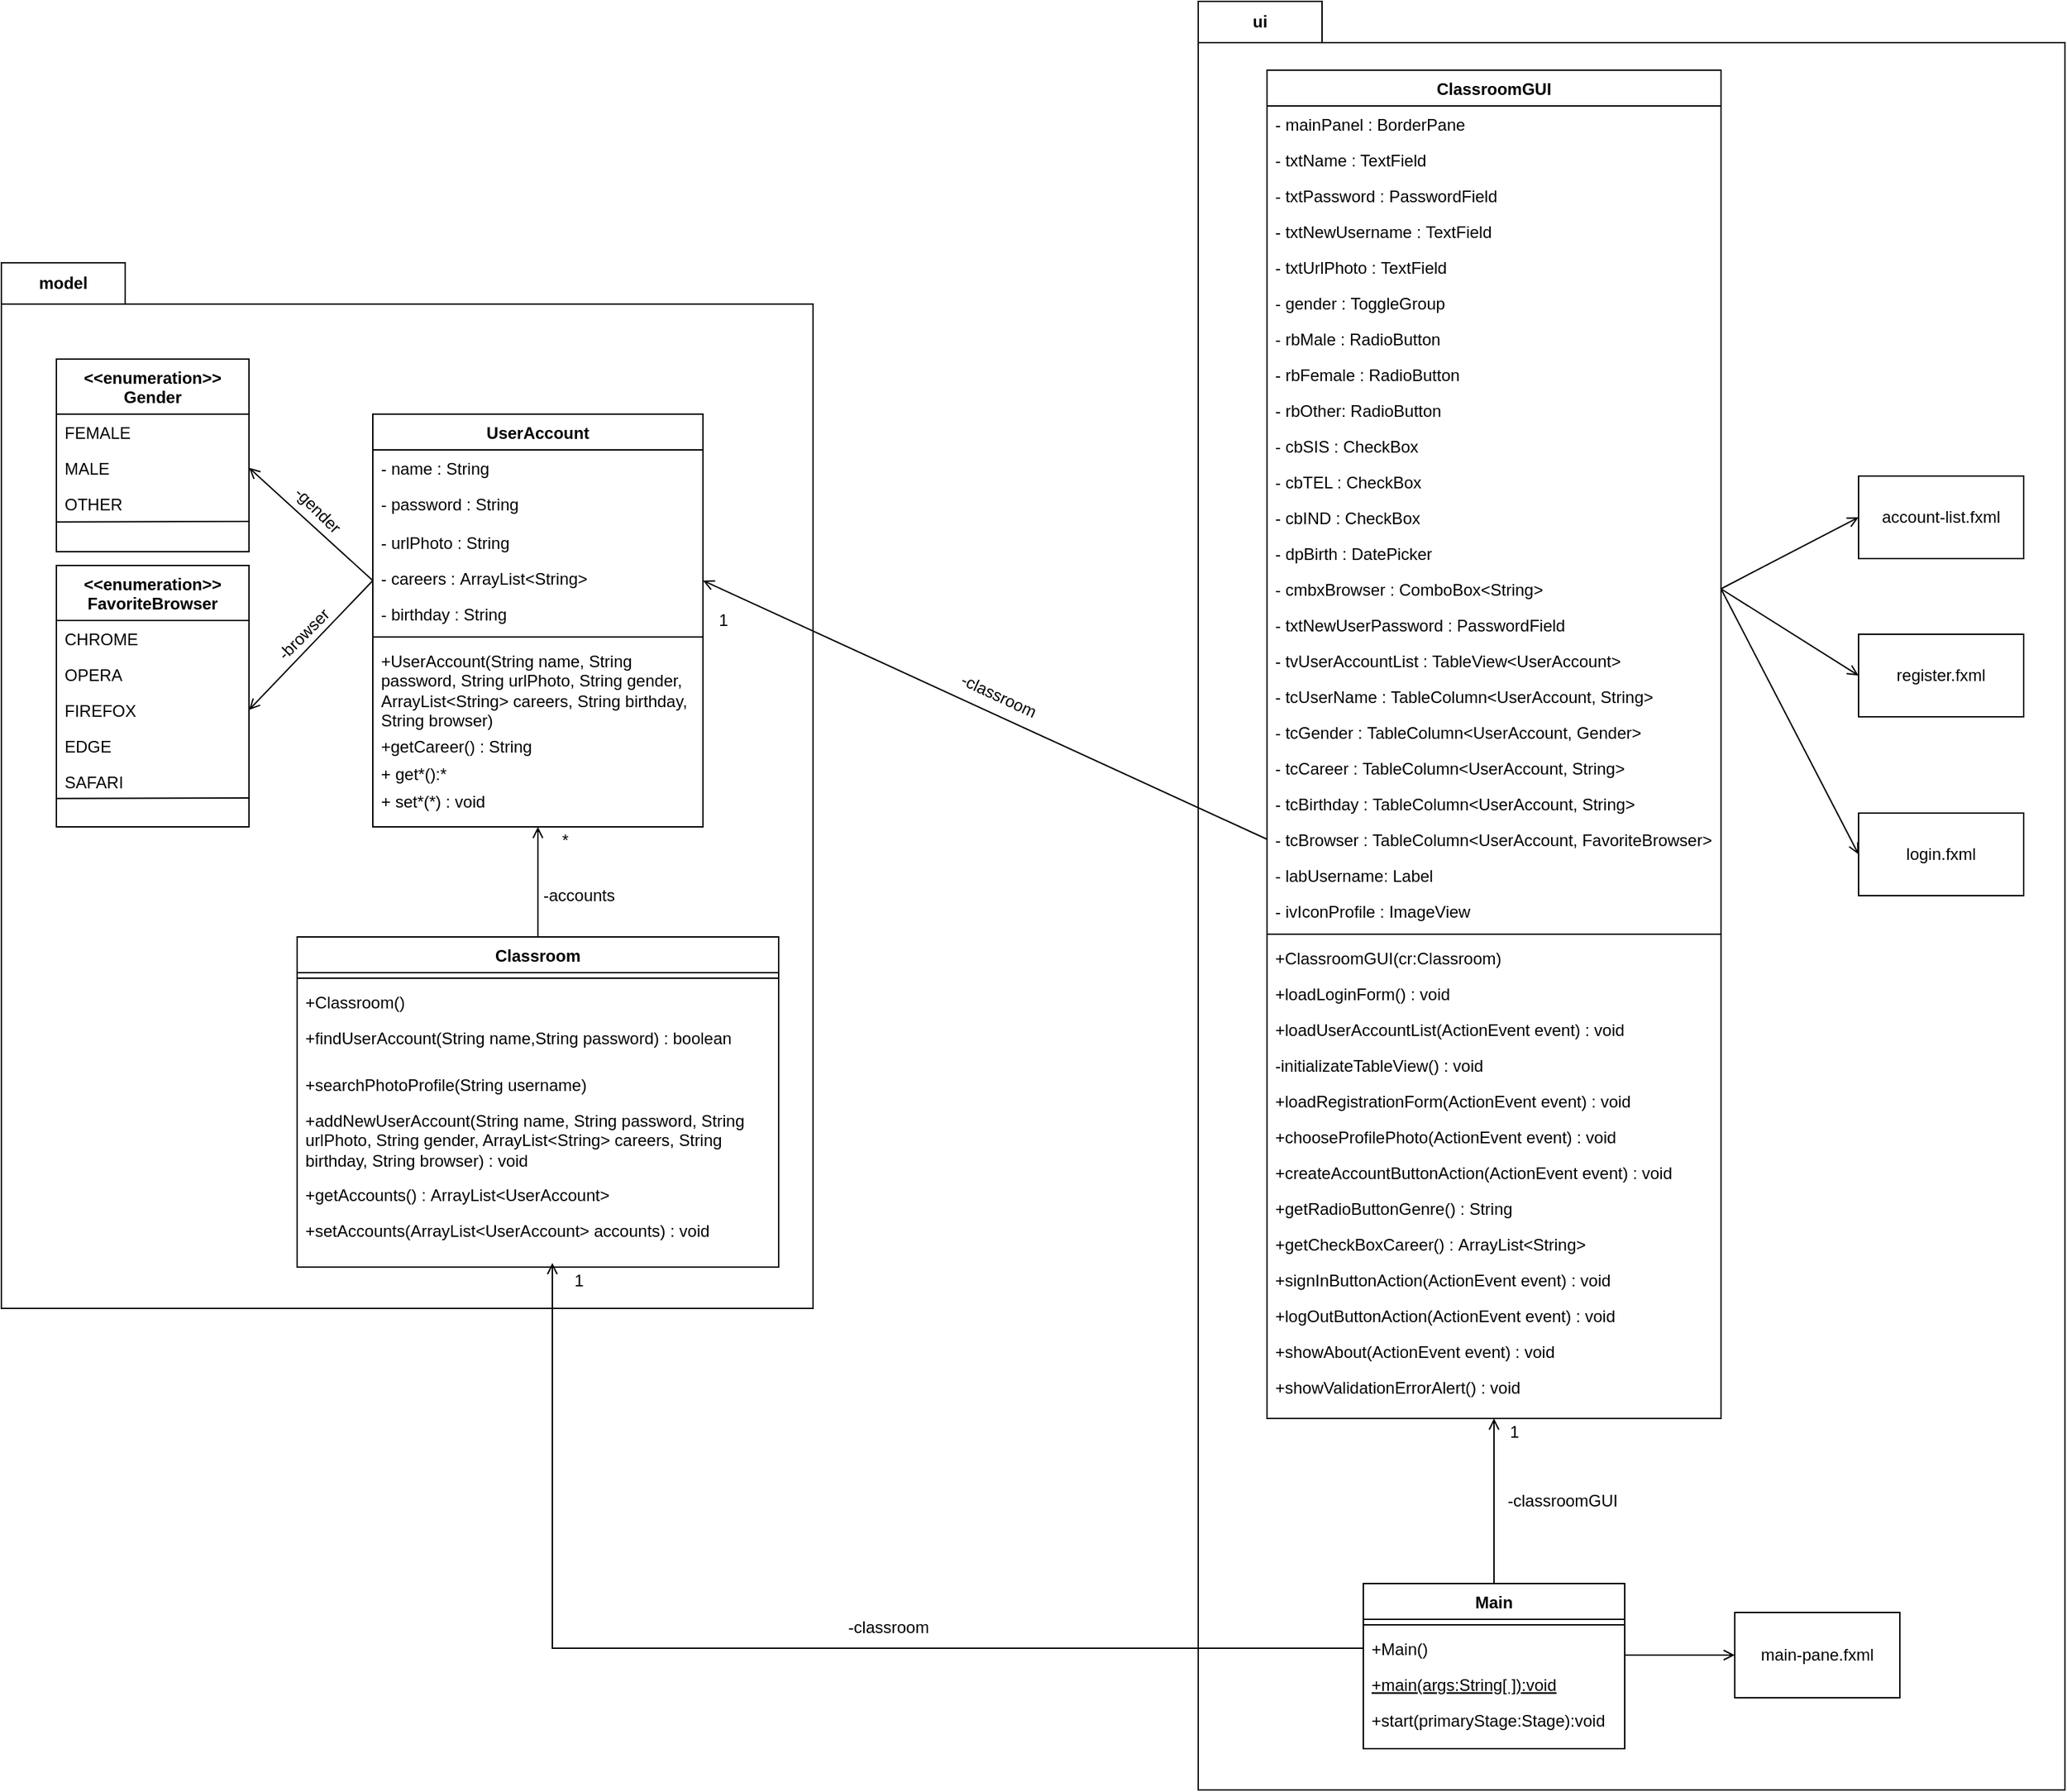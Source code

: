<mxfile version="14.3.1" type="device"><diagram id="C5RBs43oDa-KdzZeNtuy" name="Page-1"><mxGraphModel dx="868" dy="393" grid="1" gridSize="10" guides="1" tooltips="1" connect="1" arrows="1" fold="1" page="1" pageScale="1" pageWidth="2339" pageHeight="3300" math="0" shadow="0"><root><mxCell id="WIyWlLk6GJQsqaUBKTNV-0"/><mxCell id="WIyWlLk6GJQsqaUBKTNV-1" parent="WIyWlLk6GJQsqaUBKTNV-0"/><mxCell id="rz7OroJaAF-Z7tgyspPq-2" value="" style="rounded=0;whiteSpace=wrap;html=1;" parent="WIyWlLk6GJQsqaUBKTNV-1" vertex="1"><mxGeometry x="1410" y="240" width="630" height="1270" as="geometry"/></mxCell><mxCell id="rz7OroJaAF-Z7tgyspPq-0" value="" style="rounded=0;whiteSpace=wrap;html=1;" parent="WIyWlLk6GJQsqaUBKTNV-1" vertex="1"><mxGeometry x="540" y="430" width="590" height="730" as="geometry"/></mxCell><mxCell id="zkfFHV4jXpPFQw0GAbJ--0" value="UserAccount" style="swimlane;fontStyle=1;align=center;verticalAlign=top;childLayout=stackLayout;horizontal=1;startSize=26;horizontalStack=0;resizeParent=1;resizeLast=0;collapsible=1;marginBottom=0;rounded=0;shadow=0;strokeWidth=1;" parent="WIyWlLk6GJQsqaUBKTNV-1" vertex="1"><mxGeometry x="810" y="510" width="240" height="300" as="geometry"><mxRectangle x="230" y="140" width="160" height="26" as="alternateBounds"/></mxGeometry></mxCell><mxCell id="zkfFHV4jXpPFQw0GAbJ--1" value="- name : String " style="text;align=left;verticalAlign=top;spacingLeft=4;spacingRight=4;overflow=hidden;rotatable=0;points=[[0,0.5],[1,0.5]];portConstraint=eastwest;" parent="zkfFHV4jXpPFQw0GAbJ--0" vertex="1"><mxGeometry y="26" width="240" height="26" as="geometry"/></mxCell><mxCell id="zkfFHV4jXpPFQw0GAbJ--2" value="- password : String" style="text;align=left;verticalAlign=top;spacingLeft=4;spacingRight=4;overflow=hidden;rotatable=0;points=[[0,0.5],[1,0.5]];portConstraint=eastwest;rounded=0;shadow=0;html=0;" parent="zkfFHV4jXpPFQw0GAbJ--0" vertex="1"><mxGeometry y="52" width="240" height="28" as="geometry"/></mxCell><mxCell id="zkfFHV4jXpPFQw0GAbJ--3" value="- urlPhoto : String" style="text;align=left;verticalAlign=top;spacingLeft=4;spacingRight=4;overflow=hidden;rotatable=0;points=[[0,0.5],[1,0.5]];portConstraint=eastwest;rounded=0;shadow=0;html=0;" parent="zkfFHV4jXpPFQw0GAbJ--0" vertex="1"><mxGeometry y="80" width="240" height="26" as="geometry"/></mxCell><mxCell id="Ans8vmd15zgWOY2r64SH-60" value="- careers : ArrayList&lt;String&gt; " style="text;align=left;verticalAlign=top;spacingLeft=4;spacingRight=4;overflow=hidden;rotatable=0;points=[[0,0.5],[1,0.5]];portConstraint=eastwest;rounded=0;shadow=0;html=0;" parent="zkfFHV4jXpPFQw0GAbJ--0" vertex="1"><mxGeometry y="106" width="240" height="26" as="geometry"/></mxCell><mxCell id="Ans8vmd15zgWOY2r64SH-62" value="- birthday : String" style="text;align=left;verticalAlign=top;spacingLeft=4;spacingRight=4;overflow=hidden;rotatable=0;points=[[0,0.5],[1,0.5]];portConstraint=eastwest;rounded=0;shadow=0;html=0;" parent="zkfFHV4jXpPFQw0GAbJ--0" vertex="1"><mxGeometry y="132" width="240" height="26" as="geometry"/></mxCell><mxCell id="zkfFHV4jXpPFQw0GAbJ--4" value="" style="line;html=1;strokeWidth=1;align=left;verticalAlign=middle;spacingTop=-1;spacingLeft=3;spacingRight=3;rotatable=0;labelPosition=right;points=[];portConstraint=eastwest;" parent="zkfFHV4jXpPFQw0GAbJ--0" vertex="1"><mxGeometry y="158" width="240" height="8" as="geometry"/></mxCell><mxCell id="Ans8vmd15zgWOY2r64SH-64" value="+UserAccount(String name, String password, String urlPhoto, String gender, ArrayList&lt;String&gt; careers, String birthday, String browser) " style="text;align=left;verticalAlign=top;spacingLeft=4;spacingRight=4;overflow=hidden;rotatable=0;points=[[0,0.5],[1,0.5]];portConstraint=eastwest;whiteSpace=wrap;" parent="zkfFHV4jXpPFQw0GAbJ--0" vertex="1"><mxGeometry y="166" width="240" height="62" as="geometry"/></mxCell><mxCell id="zkfFHV4jXpPFQw0GAbJ--5" value="+getCareer() : String" style="text;align=left;verticalAlign=top;spacingLeft=4;spacingRight=4;overflow=hidden;rotatable=0;points=[[0,0.5],[1,0.5]];portConstraint=eastwest;whiteSpace=wrap;" parent="zkfFHV4jXpPFQw0GAbJ--0" vertex="1"><mxGeometry y="228" width="240" height="20" as="geometry"/></mxCell><mxCell id="Ans8vmd15zgWOY2r64SH-65" value="+ get*():*" style="text;align=left;verticalAlign=top;spacingLeft=4;spacingRight=4;overflow=hidden;rotatable=0;points=[[0,0.5],[1,0.5]];portConstraint=eastwest;" parent="zkfFHV4jXpPFQw0GAbJ--0" vertex="1"><mxGeometry y="248" width="240" height="20" as="geometry"/></mxCell><mxCell id="Ans8vmd15zgWOY2r64SH-66" value="+ set*(*) : void" style="text;align=left;verticalAlign=top;spacingLeft=4;spacingRight=4;overflow=hidden;rotatable=0;points=[[0,0.5],[1,0.5]];portConstraint=eastwest;" parent="zkfFHV4jXpPFQw0GAbJ--0" vertex="1"><mxGeometry y="268" width="240" height="20" as="geometry"/></mxCell><mxCell id="zkfFHV4jXpPFQw0GAbJ--6" value="Classroom" style="swimlane;fontStyle=1;align=center;verticalAlign=top;childLayout=stackLayout;horizontal=1;startSize=26;horizontalStack=0;resizeParent=1;resizeLast=0;collapsible=1;marginBottom=0;rounded=0;shadow=0;strokeWidth=1;" parent="WIyWlLk6GJQsqaUBKTNV-1" vertex="1"><mxGeometry x="755" y="890" width="350" height="240" as="geometry"><mxRectangle x="130" y="380" width="160" height="26" as="alternateBounds"/></mxGeometry></mxCell><mxCell id="zkfFHV4jXpPFQw0GAbJ--9" value="" style="line;html=1;strokeWidth=1;align=left;verticalAlign=middle;spacingTop=-1;spacingLeft=3;spacingRight=3;rotatable=0;labelPosition=right;points=[];portConstraint=eastwest;" parent="zkfFHV4jXpPFQw0GAbJ--6" vertex="1"><mxGeometry y="26" width="350" height="8" as="geometry"/></mxCell><mxCell id="zkfFHV4jXpPFQw0GAbJ--11" value="+Classroom()" style="text;align=left;verticalAlign=top;spacingLeft=4;spacingRight=4;overflow=hidden;rotatable=0;points=[[0,0.5],[1,0.5]];portConstraint=eastwest;" parent="zkfFHV4jXpPFQw0GAbJ--6" vertex="1"><mxGeometry y="34" width="350" height="26" as="geometry"/></mxCell><mxCell id="zkfFHV4jXpPFQw0GAbJ--8" value="+findUserAccount(String name,String password) : boolean" style="text;align=left;verticalAlign=top;spacingLeft=4;spacingRight=4;overflow=hidden;rotatable=0;points=[[0,0.5],[1,0.5]];portConstraint=eastwest;rounded=0;shadow=0;html=0;whiteSpace=wrap;" parent="zkfFHV4jXpPFQw0GAbJ--6" vertex="1"><mxGeometry y="60" width="350" height="34" as="geometry"/></mxCell><mxCell id="Ans8vmd15zgWOY2r64SH-71" value="+searchPhotoProfile(String username)" style="text;align=left;verticalAlign=top;spacingLeft=4;spacingRight=4;overflow=hidden;rotatable=0;points=[[0,0.5],[1,0.5]];portConstraint=eastwest;" parent="zkfFHV4jXpPFQw0GAbJ--6" vertex="1"><mxGeometry y="94" width="350" height="26" as="geometry"/></mxCell><mxCell id="Ans8vmd15zgWOY2r64SH-70" value="+addNewUserAccount(String name, String password, String urlPhoto, String gender, ArrayList&lt;String&gt; careers, String birthday, String browser) : void" style="text;align=left;verticalAlign=top;spacingLeft=4;spacingRight=4;overflow=hidden;rotatable=0;points=[[0,0.5],[1,0.5]];portConstraint=eastwest;whiteSpace=wrap;" parent="zkfFHV4jXpPFQw0GAbJ--6" vertex="1"><mxGeometry y="120" width="350" height="54" as="geometry"/></mxCell><mxCell id="Ans8vmd15zgWOY2r64SH-69" value="+getAccounts() : ArrayList&lt;UserAccount&gt;" style="text;align=left;verticalAlign=top;spacingLeft=4;spacingRight=4;overflow=hidden;rotatable=0;points=[[0,0.5],[1,0.5]];portConstraint=eastwest;" parent="zkfFHV4jXpPFQw0GAbJ--6" vertex="1"><mxGeometry y="174" width="350" height="26" as="geometry"/></mxCell><mxCell id="Ans8vmd15zgWOY2r64SH-72" value="+setAccounts(ArrayList&lt;UserAccount&gt; accounts) : void" style="text;align=left;verticalAlign=top;spacingLeft=4;spacingRight=4;overflow=hidden;rotatable=0;points=[[0,0.5],[1,0.5]];portConstraint=eastwest;whiteSpace=wrap;" parent="zkfFHV4jXpPFQw0GAbJ--6" vertex="1"><mxGeometry y="200" width="350" height="37" as="geometry"/></mxCell><mxCell id="zkfFHV4jXpPFQw0GAbJ--13" value="Main" style="swimlane;fontStyle=1;align=center;verticalAlign=top;childLayout=stackLayout;horizontal=1;startSize=26;horizontalStack=0;resizeParent=1;resizeLast=0;collapsible=1;marginBottom=0;rounded=0;shadow=0;strokeWidth=1;" parent="WIyWlLk6GJQsqaUBKTNV-1" vertex="1"><mxGeometry x="1530" y="1360" width="190" height="120" as="geometry"><mxRectangle x="340" y="380" width="170" height="26" as="alternateBounds"/></mxGeometry></mxCell><mxCell id="zkfFHV4jXpPFQw0GAbJ--15" value="" style="line;html=1;strokeWidth=1;align=left;verticalAlign=middle;spacingTop=-1;spacingLeft=3;spacingRight=3;rotatable=0;labelPosition=right;points=[];portConstraint=eastwest;" parent="zkfFHV4jXpPFQw0GAbJ--13" vertex="1"><mxGeometry y="26" width="190" height="8" as="geometry"/></mxCell><mxCell id="Ans8vmd15zgWOY2r64SH-10" value="+Main()" style="text;align=left;verticalAlign=top;spacingLeft=4;spacingRight=4;overflow=hidden;rotatable=0;points=[[0,0.5],[1,0.5]];portConstraint=eastwest;fontStyle=0" parent="zkfFHV4jXpPFQw0GAbJ--13" vertex="1"><mxGeometry y="34" width="190" height="26" as="geometry"/></mxCell><mxCell id="rz7OroJaAF-Z7tgyspPq-16" value="+main(args:String[ ]):void" style="text;align=left;verticalAlign=top;spacingLeft=4;spacingRight=4;overflow=hidden;rotatable=0;points=[[0,0.5],[1,0.5]];portConstraint=eastwest;fontStyle=4" parent="zkfFHV4jXpPFQw0GAbJ--13" vertex="1"><mxGeometry y="60" width="190" height="26" as="geometry"/></mxCell><mxCell id="Ans8vmd15zgWOY2r64SH-11" value="+start(primaryStage:Stage):void" style="text;align=left;verticalAlign=top;spacingLeft=4;spacingRight=4;overflow=hidden;rotatable=0;points=[[0,0.5],[1,0.5]];portConstraint=eastwest;fontStyle=0" parent="zkfFHV4jXpPFQw0GAbJ--13" vertex="1"><mxGeometry y="86" width="190" height="26" as="geometry"/></mxCell><mxCell id="zkfFHV4jXpPFQw0GAbJ--17" value="ClassroomGUI" style="swimlane;fontStyle=1;align=center;verticalAlign=top;childLayout=stackLayout;horizontal=1;startSize=26;horizontalStack=0;resizeParent=1;resizeLast=0;collapsible=1;marginBottom=0;rounded=0;shadow=0;strokeWidth=1;" parent="WIyWlLk6GJQsqaUBKTNV-1" vertex="1"><mxGeometry x="1460" y="260" width="330" height="980" as="geometry"><mxRectangle x="550" y="140" width="160" height="26" as="alternateBounds"/></mxGeometry></mxCell><mxCell id="zkfFHV4jXpPFQw0GAbJ--19" value="- mainPanel : BorderPane" style="text;align=left;verticalAlign=top;spacingLeft=4;spacingRight=4;overflow=hidden;rotatable=0;points=[[0,0.5],[1,0.5]];portConstraint=eastwest;rounded=0;shadow=0;html=0;" parent="zkfFHV4jXpPFQw0GAbJ--17" vertex="1"><mxGeometry y="26" width="330" height="26" as="geometry"/></mxCell><mxCell id="zkfFHV4jXpPFQw0GAbJ--20" value="- txtName : TextField" style="text;align=left;verticalAlign=top;spacingLeft=4;spacingRight=4;overflow=hidden;rotatable=0;points=[[0,0.5],[1,0.5]];portConstraint=eastwest;rounded=0;shadow=0;html=0;" parent="zkfFHV4jXpPFQw0GAbJ--17" vertex="1"><mxGeometry y="52" width="330" height="26" as="geometry"/></mxCell><mxCell id="zkfFHV4jXpPFQw0GAbJ--21" value="- txtPassword : PasswordField" style="text;align=left;verticalAlign=top;spacingLeft=4;spacingRight=4;overflow=hidden;rotatable=0;points=[[0,0.5],[1,0.5]];portConstraint=eastwest;rounded=0;shadow=0;html=0;" parent="zkfFHV4jXpPFQw0GAbJ--17" vertex="1"><mxGeometry y="78" width="330" height="26" as="geometry"/></mxCell><mxCell id="zkfFHV4jXpPFQw0GAbJ--22" value="- txtNewUsername : TextField" style="text;align=left;verticalAlign=top;spacingLeft=4;spacingRight=4;overflow=hidden;rotatable=0;points=[[0,0.5],[1,0.5]];portConstraint=eastwest;rounded=0;shadow=0;html=0;" parent="zkfFHV4jXpPFQw0GAbJ--17" vertex="1"><mxGeometry y="104" width="330" height="26" as="geometry"/></mxCell><mxCell id="Ans8vmd15zgWOY2r64SH-21" value="- txtUrlPhoto : TextField" style="text;align=left;verticalAlign=top;spacingLeft=4;spacingRight=4;overflow=hidden;rotatable=0;points=[[0,0.5],[1,0.5]];portConstraint=eastwest;rounded=0;shadow=0;html=0;" parent="zkfFHV4jXpPFQw0GAbJ--17" vertex="1"><mxGeometry y="130" width="330" height="26" as="geometry"/></mxCell><mxCell id="Ans8vmd15zgWOY2r64SH-16" value="- gender : ToggleGroup" style="text;align=left;verticalAlign=top;spacingLeft=4;spacingRight=4;overflow=hidden;rotatable=0;points=[[0,0.5],[1,0.5]];portConstraint=eastwest;rounded=0;shadow=0;html=0;" parent="zkfFHV4jXpPFQw0GAbJ--17" vertex="1"><mxGeometry y="156" width="330" height="26" as="geometry"/></mxCell><mxCell id="Ans8vmd15zgWOY2r64SH-20" value="- rbMale : RadioButton" style="text;align=left;verticalAlign=top;spacingLeft=4;spacingRight=4;overflow=hidden;rotatable=0;points=[[0,0.5],[1,0.5]];portConstraint=eastwest;rounded=0;shadow=0;html=0;" parent="zkfFHV4jXpPFQw0GAbJ--17" vertex="1"><mxGeometry y="182" width="330" height="26" as="geometry"/></mxCell><mxCell id="Ans8vmd15zgWOY2r64SH-18" value="- rbFemale : RadioButton" style="text;align=left;verticalAlign=top;spacingLeft=4;spacingRight=4;overflow=hidden;rotatable=0;points=[[0,0.5],[1,0.5]];portConstraint=eastwest;rounded=0;shadow=0;html=0;" parent="zkfFHV4jXpPFQw0GAbJ--17" vertex="1"><mxGeometry y="208" width="330" height="26" as="geometry"/></mxCell><mxCell id="Ans8vmd15zgWOY2r64SH-17" value="- rbOther: RadioButton" style="text;align=left;verticalAlign=top;spacingLeft=4;spacingRight=4;overflow=hidden;rotatable=0;points=[[0,0.5],[1,0.5]];portConstraint=eastwest;rounded=0;shadow=0;html=0;" parent="zkfFHV4jXpPFQw0GAbJ--17" vertex="1"><mxGeometry y="234" width="330" height="26" as="geometry"/></mxCell><mxCell id="Ans8vmd15zgWOY2r64SH-22" value="- cbSIS : CheckBox" style="text;align=left;verticalAlign=top;spacingLeft=4;spacingRight=4;overflow=hidden;rotatable=0;points=[[0,0.5],[1,0.5]];portConstraint=eastwest;" parent="zkfFHV4jXpPFQw0GAbJ--17" vertex="1"><mxGeometry y="260" width="330" height="26" as="geometry"/></mxCell><mxCell id="Ans8vmd15zgWOY2r64SH-23" value="- cbTEL : CheckBox" style="text;align=left;verticalAlign=top;spacingLeft=4;spacingRight=4;overflow=hidden;rotatable=0;points=[[0,0.5],[1,0.5]];portConstraint=eastwest;" parent="zkfFHV4jXpPFQw0GAbJ--17" vertex="1"><mxGeometry y="286" width="330" height="26" as="geometry"/></mxCell><mxCell id="Ans8vmd15zgWOY2r64SH-26" value="- cbIND : CheckBox" style="text;align=left;verticalAlign=top;spacingLeft=4;spacingRight=4;overflow=hidden;rotatable=0;points=[[0,0.5],[1,0.5]];portConstraint=eastwest;" parent="zkfFHV4jXpPFQw0GAbJ--17" vertex="1"><mxGeometry y="312" width="330" height="26" as="geometry"/></mxCell><mxCell id="Ans8vmd15zgWOY2r64SH-27" value="- dpBirth : DatePicker" style="text;align=left;verticalAlign=top;spacingLeft=4;spacingRight=4;overflow=hidden;rotatable=0;points=[[0,0.5],[1,0.5]];portConstraint=eastwest;" parent="zkfFHV4jXpPFQw0GAbJ--17" vertex="1"><mxGeometry y="338" width="330" height="26" as="geometry"/></mxCell><mxCell id="Ans8vmd15zgWOY2r64SH-25" value="- cmbxBrowser : ComboBox&lt;String&gt;" style="text;align=left;verticalAlign=top;spacingLeft=4;spacingRight=4;overflow=hidden;rotatable=0;points=[[0,0.5],[1,0.5]];portConstraint=eastwest;" parent="zkfFHV4jXpPFQw0GAbJ--17" vertex="1"><mxGeometry y="364" width="330" height="26" as="geometry"/></mxCell><mxCell id="Ans8vmd15zgWOY2r64SH-24" value="- txtNewUserPassword : PasswordField" style="text;align=left;verticalAlign=top;spacingLeft=4;spacingRight=4;overflow=hidden;rotatable=0;points=[[0,0.5],[1,0.5]];portConstraint=eastwest;" parent="zkfFHV4jXpPFQw0GAbJ--17" vertex="1"><mxGeometry y="390" width="330" height="26" as="geometry"/></mxCell><mxCell id="Ans8vmd15zgWOY2r64SH-29" value="- tvUserAccountList : TableView&lt;UserAccount&gt;" style="text;align=left;verticalAlign=top;spacingLeft=4;spacingRight=4;overflow=hidden;rotatable=0;points=[[0,0.5],[1,0.5]];portConstraint=eastwest;" parent="zkfFHV4jXpPFQw0GAbJ--17" vertex="1"><mxGeometry y="416" width="330" height="26" as="geometry"/></mxCell><mxCell id="Ans8vmd15zgWOY2r64SH-32" value="- tcUserName : TableColumn&lt;UserAccount, String&gt;" style="text;align=left;verticalAlign=top;spacingLeft=4;spacingRight=4;overflow=hidden;rotatable=0;points=[[0,0.5],[1,0.5]];portConstraint=eastwest;" parent="zkfFHV4jXpPFQw0GAbJ--17" vertex="1"><mxGeometry y="442" width="330" height="26" as="geometry"/></mxCell><mxCell id="Ans8vmd15zgWOY2r64SH-36" value="- tcGender : TableColumn&lt;UserAccount, Gender&gt;" style="text;align=left;verticalAlign=top;spacingLeft=4;spacingRight=4;overflow=hidden;rotatable=0;points=[[0,0.5],[1,0.5]];portConstraint=eastwest;" parent="zkfFHV4jXpPFQw0GAbJ--17" vertex="1"><mxGeometry y="468" width="330" height="26" as="geometry"/></mxCell><mxCell id="Ans8vmd15zgWOY2r64SH-35" value="- tcCareer : TableColumn&lt;UserAccount, String&gt; " style="text;align=left;verticalAlign=top;spacingLeft=4;spacingRight=4;overflow=hidden;rotatable=0;points=[[0,0.5],[1,0.5]];portConstraint=eastwest;" parent="zkfFHV4jXpPFQw0GAbJ--17" vertex="1"><mxGeometry y="494" width="330" height="26" as="geometry"/></mxCell><mxCell id="Ans8vmd15zgWOY2r64SH-34" value="- tcBirthday : TableColumn&lt;UserAccount, String&gt;" style="text;align=left;verticalAlign=top;spacingLeft=4;spacingRight=4;overflow=hidden;rotatable=0;points=[[0,0.5],[1,0.5]];portConstraint=eastwest;" parent="zkfFHV4jXpPFQw0GAbJ--17" vertex="1"><mxGeometry y="520" width="330" height="26" as="geometry"/></mxCell><mxCell id="Ans8vmd15zgWOY2r64SH-31" value="- tcBrowser : TableColumn&lt;UserAccount, FavoriteBrowser&gt;" style="text;align=left;verticalAlign=top;spacingLeft=4;spacingRight=4;overflow=hidden;rotatable=0;points=[[0,0.5],[1,0.5]];portConstraint=eastwest;" parent="zkfFHV4jXpPFQw0GAbJ--17" vertex="1"><mxGeometry y="546" width="330" height="26" as="geometry"/></mxCell><mxCell id="Ans8vmd15zgWOY2r64SH-33" value="- labUsername: Label" style="text;align=left;verticalAlign=top;spacingLeft=4;spacingRight=4;overflow=hidden;rotatable=0;points=[[0,0.5],[1,0.5]];portConstraint=eastwest;" parent="zkfFHV4jXpPFQw0GAbJ--17" vertex="1"><mxGeometry y="572" width="330" height="26" as="geometry"/></mxCell><mxCell id="Ans8vmd15zgWOY2r64SH-30" value="- ivIconProfile : ImageView" style="text;align=left;verticalAlign=top;spacingLeft=4;spacingRight=4;overflow=hidden;rotatable=0;points=[[0,0.5],[1,0.5]];portConstraint=eastwest;" parent="zkfFHV4jXpPFQw0GAbJ--17" vertex="1"><mxGeometry y="598" width="330" height="26" as="geometry"/></mxCell><mxCell id="zkfFHV4jXpPFQw0GAbJ--23" value="" style="line;html=1;strokeWidth=1;align=left;verticalAlign=middle;spacingTop=-1;spacingLeft=3;spacingRight=3;rotatable=0;labelPosition=right;points=[];portConstraint=eastwest;" parent="zkfFHV4jXpPFQw0GAbJ--17" vertex="1"><mxGeometry y="624" width="330" height="8" as="geometry"/></mxCell><mxCell id="zkfFHV4jXpPFQw0GAbJ--24" value="+ClassroomGUI(cr:Classroom)" style="text;align=left;verticalAlign=top;spacingLeft=4;spacingRight=4;overflow=hidden;rotatable=0;points=[[0,0.5],[1,0.5]];portConstraint=eastwest;" parent="zkfFHV4jXpPFQw0GAbJ--17" vertex="1"><mxGeometry y="632" width="330" height="26" as="geometry"/></mxCell><mxCell id="zkfFHV4jXpPFQw0GAbJ--25" value="+loadLoginForm() : void" style="text;align=left;verticalAlign=top;spacingLeft=4;spacingRight=4;overflow=hidden;rotatable=0;points=[[0,0.5],[1,0.5]];portConstraint=eastwest;" parent="zkfFHV4jXpPFQw0GAbJ--17" vertex="1"><mxGeometry y="658" width="330" height="26" as="geometry"/></mxCell><mxCell id="Ans8vmd15zgWOY2r64SH-38" value="+loadUserAccountList(ActionEvent event) : void" style="text;align=left;verticalAlign=top;spacingLeft=4;spacingRight=4;overflow=hidden;rotatable=0;points=[[0,0.5],[1,0.5]];portConstraint=eastwest;" parent="zkfFHV4jXpPFQw0GAbJ--17" vertex="1"><mxGeometry y="684" width="330" height="26" as="geometry"/></mxCell><mxCell id="Ans8vmd15zgWOY2r64SH-42" value="-initializateTableView() : void" style="text;align=left;verticalAlign=top;spacingLeft=4;spacingRight=4;overflow=hidden;rotatable=0;points=[[0,0.5],[1,0.5]];portConstraint=eastwest;" parent="zkfFHV4jXpPFQw0GAbJ--17" vertex="1"><mxGeometry y="710" width="330" height="26" as="geometry"/></mxCell><mxCell id="Ans8vmd15zgWOY2r64SH-45" value="+loadRegistrationForm(ActionEvent event) : void " style="text;align=left;verticalAlign=top;spacingLeft=4;spacingRight=4;overflow=hidden;rotatable=0;points=[[0,0.5],[1,0.5]];portConstraint=eastwest;" parent="zkfFHV4jXpPFQw0GAbJ--17" vertex="1"><mxGeometry y="736" width="330" height="26" as="geometry"/></mxCell><mxCell id="Ans8vmd15zgWOY2r64SH-47" value="+chooseProfilePhoto(ActionEvent event) : void" style="text;align=left;verticalAlign=top;spacingLeft=4;spacingRight=4;overflow=hidden;rotatable=0;points=[[0,0.5],[1,0.5]];portConstraint=eastwest;" parent="zkfFHV4jXpPFQw0GAbJ--17" vertex="1"><mxGeometry y="762" width="330" height="26" as="geometry"/></mxCell><mxCell id="Ans8vmd15zgWOY2r64SH-46" value="+createAccountButtonAction(ActionEvent event) : void" style="text;align=left;verticalAlign=top;spacingLeft=4;spacingRight=4;overflow=hidden;rotatable=0;points=[[0,0.5],[1,0.5]];portConstraint=eastwest;" parent="zkfFHV4jXpPFQw0GAbJ--17" vertex="1"><mxGeometry y="788" width="330" height="26" as="geometry"/></mxCell><mxCell id="Ans8vmd15zgWOY2r64SH-43" value="+getRadioButtonGenre() : String" style="text;align=left;verticalAlign=top;spacingLeft=4;spacingRight=4;overflow=hidden;rotatable=0;points=[[0,0.5],[1,0.5]];portConstraint=eastwest;" parent="zkfFHV4jXpPFQw0GAbJ--17" vertex="1"><mxGeometry y="814" width="330" height="26" as="geometry"/></mxCell><mxCell id="Ans8vmd15zgWOY2r64SH-49" value="+getCheckBoxCareer() : ArrayList&lt;String&gt; " style="text;align=left;verticalAlign=top;spacingLeft=4;spacingRight=4;overflow=hidden;rotatable=0;points=[[0,0.5],[1,0.5]];portConstraint=eastwest;" parent="zkfFHV4jXpPFQw0GAbJ--17" vertex="1"><mxGeometry y="840" width="330" height="26" as="geometry"/></mxCell><mxCell id="Ans8vmd15zgWOY2r64SH-50" value="+signInButtonAction(ActionEvent event) : void" style="text;align=left;verticalAlign=top;spacingLeft=4;spacingRight=4;overflow=hidden;rotatable=0;points=[[0,0.5],[1,0.5]];portConstraint=eastwest;" parent="zkfFHV4jXpPFQw0GAbJ--17" vertex="1"><mxGeometry y="866" width="330" height="26" as="geometry"/></mxCell><mxCell id="Ans8vmd15zgWOY2r64SH-51" value="+logOutButtonAction(ActionEvent event) : void" style="text;align=left;verticalAlign=top;spacingLeft=4;spacingRight=4;overflow=hidden;rotatable=0;points=[[0,0.5],[1,0.5]];portConstraint=eastwest;" parent="zkfFHV4jXpPFQw0GAbJ--17" vertex="1"><mxGeometry y="892" width="330" height="26" as="geometry"/></mxCell><mxCell id="Ans8vmd15zgWOY2r64SH-54" value="+showAbout(ActionEvent event) : void" style="text;align=left;verticalAlign=top;spacingLeft=4;spacingRight=4;overflow=hidden;rotatable=0;points=[[0,0.5],[1,0.5]];portConstraint=eastwest;" parent="zkfFHV4jXpPFQw0GAbJ--17" vertex="1"><mxGeometry y="918" width="330" height="26" as="geometry"/></mxCell><mxCell id="Ans8vmd15zgWOY2r64SH-53" value="+showValidationErrorAlert() : void" style="text;align=left;verticalAlign=top;spacingLeft=4;spacingRight=4;overflow=hidden;rotatable=0;points=[[0,0.5],[1,0.5]];portConstraint=eastwest;" parent="zkfFHV4jXpPFQw0GAbJ--17" vertex="1"><mxGeometry y="944" width="330" height="26" as="geometry"/></mxCell><mxCell id="rz7OroJaAF-Z7tgyspPq-1" value="" style="rounded=0;whiteSpace=wrap;html=1;" parent="WIyWlLk6GJQsqaUBKTNV-1" vertex="1"><mxGeometry x="540" y="400" width="90" height="30" as="geometry"/></mxCell><mxCell id="rz7OroJaAF-Z7tgyspPq-3" value="" style="rounded=0;whiteSpace=wrap;html=1;" parent="WIyWlLk6GJQsqaUBKTNV-1" vertex="1"><mxGeometry x="1410" y="210" width="90" height="30" as="geometry"/></mxCell><mxCell id="rz7OroJaAF-Z7tgyspPq-4" value="" style="endArrow=open;html=1;endFill=0;entryX=0;entryY=0;entryDx=0;entryDy=0;exitX=0.5;exitY=0;exitDx=0;exitDy=0;" parent="WIyWlLk6GJQsqaUBKTNV-1" source="zkfFHV4jXpPFQw0GAbJ--6" target="rz7OroJaAF-Z7tgyspPq-17" edge="1"><mxGeometry width="50" height="50" relative="1" as="geometry"><mxPoint x="930" y="860" as="sourcePoint"/><mxPoint x="939" y="810" as="targetPoint"/></mxGeometry></mxCell><mxCell id="rz7OroJaAF-Z7tgyspPq-5" value="-accounts" style="text;html=1;strokeColor=none;fillColor=none;align=center;verticalAlign=middle;whiteSpace=wrap;rounded=0;" parent="WIyWlLk6GJQsqaUBKTNV-1" vertex="1"><mxGeometry x="930" y="850" width="60" height="20" as="geometry"/></mxCell><mxCell id="rz7OroJaAF-Z7tgyspPq-6" value="" style="rounded=0;whiteSpace=wrap;html=1;" parent="WIyWlLk6GJQsqaUBKTNV-1" vertex="1"><mxGeometry x="1890" y="555" width="120" height="60" as="geometry"/></mxCell><mxCell id="rz7OroJaAF-Z7tgyspPq-7" value="" style="rounded=0;whiteSpace=wrap;html=1;" parent="WIyWlLk6GJQsqaUBKTNV-1" vertex="1"><mxGeometry x="1890" y="670" width="120" height="60" as="geometry"/></mxCell><mxCell id="rz7OroJaAF-Z7tgyspPq-8" value="" style="rounded=0;whiteSpace=wrap;html=1;" parent="WIyWlLk6GJQsqaUBKTNV-1" vertex="1"><mxGeometry x="1890" y="800" width="120" height="60" as="geometry"/></mxCell><mxCell id="rz7OroJaAF-Z7tgyspPq-9" value="" style="rounded=0;whiteSpace=wrap;html=1;" parent="WIyWlLk6GJQsqaUBKTNV-1" vertex="1"><mxGeometry x="1800" y="1381" width="120" height="62" as="geometry"/></mxCell><mxCell id="rz7OroJaAF-Z7tgyspPq-10" value="account-list.fxml" style="text;html=1;strokeColor=none;fillColor=none;align=center;verticalAlign=middle;whiteSpace=wrap;rounded=0;" parent="WIyWlLk6GJQsqaUBKTNV-1" vertex="1"><mxGeometry x="1885" y="575" width="130" height="20" as="geometry"/></mxCell><mxCell id="rz7OroJaAF-Z7tgyspPq-11" value="register.fxml" style="text;html=1;strokeColor=none;fillColor=none;align=center;verticalAlign=middle;whiteSpace=wrap;rounded=0;" parent="WIyWlLk6GJQsqaUBKTNV-1" vertex="1"><mxGeometry x="1920" y="690" width="60" height="20" as="geometry"/></mxCell><mxCell id="rz7OroJaAF-Z7tgyspPq-12" value="login.fxml" style="text;html=1;strokeColor=none;fillColor=none;align=center;verticalAlign=middle;whiteSpace=wrap;rounded=0;" parent="WIyWlLk6GJQsqaUBKTNV-1" vertex="1"><mxGeometry x="1930" y="820" width="40" height="20" as="geometry"/></mxCell><mxCell id="rz7OroJaAF-Z7tgyspPq-13" value="main-pane.fxml" style="text;html=1;strokeColor=none;fillColor=none;align=center;verticalAlign=middle;whiteSpace=wrap;rounded=0;" parent="WIyWlLk6GJQsqaUBKTNV-1" vertex="1"><mxGeometry x="1810" y="1402" width="100" height="20" as="geometry"/></mxCell><mxCell id="rz7OroJaAF-Z7tgyspPq-14" value="&lt;b&gt;model&lt;/b&gt;" style="text;html=1;strokeColor=none;fillColor=none;align=center;verticalAlign=middle;whiteSpace=wrap;rounded=0;" parent="WIyWlLk6GJQsqaUBKTNV-1" vertex="1"><mxGeometry x="565" y="405" width="40" height="20" as="geometry"/></mxCell><mxCell id="rz7OroJaAF-Z7tgyspPq-15" value="&lt;b&gt;ui&lt;/b&gt;" style="text;html=1;strokeColor=none;fillColor=none;align=center;verticalAlign=middle;whiteSpace=wrap;rounded=0;" parent="WIyWlLk6GJQsqaUBKTNV-1" vertex="1"><mxGeometry x="1435" y="215" width="40" height="20" as="geometry"/></mxCell><mxCell id="rz7OroJaAF-Z7tgyspPq-17" value="*" style="text;html=1;strokeColor=none;fillColor=none;align=center;verticalAlign=middle;whiteSpace=wrap;rounded=0;" parent="WIyWlLk6GJQsqaUBKTNV-1" vertex="1"><mxGeometry x="930" y="810" width="40" height="20" as="geometry"/></mxCell><mxCell id="Ans8vmd15zgWOY2r64SH-15" value="" style="endArrow=open;html=1;entryX=0;entryY=0.5;entryDx=0;entryDy=0;endFill=0;" parent="WIyWlLk6GJQsqaUBKTNV-1" target="rz7OroJaAF-Z7tgyspPq-9" edge="1"><mxGeometry width="50" height="50" relative="1" as="geometry"><mxPoint x="1720" y="1412" as="sourcePoint"/><mxPoint x="1695" y="520" as="targetPoint"/></mxGeometry></mxCell><mxCell id="Ans8vmd15zgWOY2r64SH-57" value="" style="endArrow=open;html=1;endFill=0;exitX=1;exitY=0.5;exitDx=0;exitDy=0;" parent="WIyWlLk6GJQsqaUBKTNV-1" edge="1" source="Ans8vmd15zgWOY2r64SH-25"><mxGeometry width="50" height="50" relative="1" as="geometry"><mxPoint x="1790" y="665" as="sourcePoint"/><mxPoint x="1890" y="585" as="targetPoint"/></mxGeometry></mxCell><mxCell id="Ans8vmd15zgWOY2r64SH-58" value="" style="endArrow=open;html=1;exitX=1;exitY=0.5;exitDx=0;exitDy=0;entryX=0;entryY=0.5;entryDx=0;entryDy=0;endFill=0;" parent="WIyWlLk6GJQsqaUBKTNV-1" source="Ans8vmd15zgWOY2r64SH-25" target="rz7OroJaAF-Z7tgyspPq-7" edge="1"><mxGeometry width="50" height="50" relative="1" as="geometry"><mxPoint x="1810" y="720" as="sourcePoint"/><mxPoint x="1860" y="670" as="targetPoint"/></mxGeometry></mxCell><mxCell id="Ans8vmd15zgWOY2r64SH-59" value="" style="endArrow=open;html=1;exitX=1;exitY=0.5;exitDx=0;exitDy=0;entryX=0;entryY=0.5;entryDx=0;entryDy=0;endFill=0;" parent="WIyWlLk6GJQsqaUBKTNV-1" source="Ans8vmd15zgWOY2r64SH-25" target="rz7OroJaAF-Z7tgyspPq-8" edge="1"><mxGeometry width="50" height="50" relative="1" as="geometry"><mxPoint x="1790" y="770" as="sourcePoint"/><mxPoint x="1840" y="720" as="targetPoint"/></mxGeometry></mxCell><mxCell id="Ans8vmd15zgWOY2r64SH-73" value="" style="endArrow=open;html=1;entryX=1;entryY=0.5;entryDx=0;entryDy=0;exitX=0;exitY=0.5;exitDx=0;exitDy=0;endFill=0;" parent="WIyWlLk6GJQsqaUBKTNV-1" source="Ans8vmd15zgWOY2r64SH-31" edge="1"><mxGeometry width="50" height="50" relative="1" as="geometry"><mxPoint x="1320" y="770" as="sourcePoint"/><mxPoint x="1050" y="631" as="targetPoint"/></mxGeometry></mxCell><mxCell id="Ans8vmd15zgWOY2r64SH-74" style="edgeStyle=orthogonalEdgeStyle;rounded=0;orthogonalLoop=1;jettySize=auto;html=1;exitX=0;exitY=0.5;exitDx=0;exitDy=0;endArrow=open;endFill=0;entryX=0.53;entryY=1;entryDx=0;entryDy=0;entryPerimeter=0;" parent="WIyWlLk6GJQsqaUBKTNV-1" source="Ans8vmd15zgWOY2r64SH-10" target="Ans8vmd15zgWOY2r64SH-72" edge="1"><mxGeometry relative="1" as="geometry"/></mxCell><mxCell id="Ans8vmd15zgWOY2r64SH-75" value="1" style="text;html=1;strokeColor=none;fillColor=none;align=center;verticalAlign=middle;whiteSpace=wrap;rounded=0;" parent="WIyWlLk6GJQsqaUBKTNV-1" vertex="1"><mxGeometry x="1045" y="650" width="40" height="20" as="geometry"/></mxCell><mxCell id="Ans8vmd15zgWOY2r64SH-76" value="1" style="text;html=1;strokeColor=none;fillColor=none;align=center;verticalAlign=middle;whiteSpace=wrap;rounded=0;" parent="WIyWlLk6GJQsqaUBKTNV-1" vertex="1"><mxGeometry x="940" y="1130" width="40" height="20" as="geometry"/></mxCell><mxCell id="Ans8vmd15zgWOY2r64SH-77" value="-classroom" style="text;html=1;strokeColor=none;fillColor=none;align=center;verticalAlign=middle;whiteSpace=wrap;rounded=0;" parent="WIyWlLk6GJQsqaUBKTNV-1" vertex="1"><mxGeometry x="1150" y="1382" width="70" height="20" as="geometry"/></mxCell><mxCell id="Ans8vmd15zgWOY2r64SH-78" value="-classroom" style="text;html=1;strokeColor=none;fillColor=none;align=center;verticalAlign=middle;whiteSpace=wrap;rounded=0;rotation=25;" parent="WIyWlLk6GJQsqaUBKTNV-1" vertex="1"><mxGeometry x="1230" y="705" width="70" height="20" as="geometry"/></mxCell><mxCell id="Ans8vmd15zgWOY2r64SH-79" value="" style="endArrow=open;html=1;exitX=0.5;exitY=0;exitDx=0;exitDy=0;endFill=0;entryX=0.5;entryY=1;entryDx=0;entryDy=0;" parent="WIyWlLk6GJQsqaUBKTNV-1" source="zkfFHV4jXpPFQw0GAbJ--13" edge="1" target="zkfFHV4jXpPFQw0GAbJ--17"><mxGeometry width="50" height="50" relative="1" as="geometry"><mxPoint x="1570" y="1330" as="sourcePoint"/><mxPoint x="1625" y="1259" as="targetPoint"/></mxGeometry></mxCell><mxCell id="Ans8vmd15zgWOY2r64SH-80" value="1" style="text;html=1;strokeColor=none;fillColor=none;align=center;verticalAlign=middle;whiteSpace=wrap;rounded=0;" parent="WIyWlLk6GJQsqaUBKTNV-1" vertex="1"><mxGeometry x="1620" y="1240" width="40" height="20" as="geometry"/></mxCell><mxCell id="Ans8vmd15zgWOY2r64SH-81" value="-classroomGUI" style="text;html=1;strokeColor=none;fillColor=none;align=center;verticalAlign=middle;whiteSpace=wrap;rounded=0;" parent="WIyWlLk6GJQsqaUBKTNV-1" vertex="1"><mxGeometry x="1630" y="1290" width="90" height="20" as="geometry"/></mxCell><mxCell id="sBc1l9gxut0o66HnO9sT-0" value="&lt;&lt;enumeration&gt;&gt;&#10;Gender" style="swimlane;fontStyle=1;align=center;verticalAlign=top;childLayout=stackLayout;horizontal=1;startSize=40;horizontalStack=0;resizeParent=1;resizeLast=0;collapsible=1;marginBottom=0;rounded=0;shadow=0;strokeWidth=1;" vertex="1" parent="WIyWlLk6GJQsqaUBKTNV-1"><mxGeometry x="580" y="470" width="140" height="140" as="geometry"><mxRectangle x="550" y="140" width="160" height="26" as="alternateBounds"/></mxGeometry></mxCell><mxCell id="sBc1l9gxut0o66HnO9sT-1" value="FEMALE" style="text;align=left;verticalAlign=top;spacingLeft=4;spacingRight=4;overflow=hidden;rotatable=0;points=[[0,0.5],[1,0.5]];portConstraint=eastwest;rounded=0;shadow=0;html=0;" vertex="1" parent="sBc1l9gxut0o66HnO9sT-0"><mxGeometry y="40" width="140" height="26" as="geometry"/></mxCell><mxCell id="sBc1l9gxut0o66HnO9sT-2" value="MALE" style="text;align=left;verticalAlign=top;spacingLeft=4;spacingRight=4;overflow=hidden;rotatable=0;points=[[0,0.5],[1,0.5]];portConstraint=eastwest;rounded=0;shadow=0;html=0;" vertex="1" parent="sBc1l9gxut0o66HnO9sT-0"><mxGeometry y="66" width="140" height="26" as="geometry"/></mxCell><mxCell id="sBc1l9gxut0o66HnO9sT-3" value="OTHER" style="text;align=left;verticalAlign=top;spacingLeft=4;spacingRight=4;overflow=hidden;rotatable=0;points=[[0,0.5],[1,0.5]];portConstraint=eastwest;rounded=0;shadow=0;html=0;" vertex="1" parent="sBc1l9gxut0o66HnO9sT-0"><mxGeometry y="92" width="140" height="26" as="geometry"/></mxCell><mxCell id="sBc1l9gxut0o66HnO9sT-5" value="" style="endArrow=none;html=1;fontSize=12;exitX=0;exitY=0.974;exitDx=0;exitDy=0;exitPerimeter=0;" edge="1" parent="sBc1l9gxut0o66HnO9sT-0"><mxGeometry width="50" height="50" relative="1" as="geometry"><mxPoint y="118.324" as="sourcePoint"/><mxPoint x="140" y="118" as="targetPoint"/></mxGeometry></mxCell><mxCell id="sBc1l9gxut0o66HnO9sT-6" value="" style="endArrow=open;html=1;entryX=1;entryY=0.5;entryDx=0;entryDy=0;endFill=0;exitX=0;exitY=0.5;exitDx=0;exitDy=0;" edge="1" parent="WIyWlLk6GJQsqaUBKTNV-1" target="sBc1l9gxut0o66HnO9sT-2"><mxGeometry width="50" height="50" relative="1" as="geometry"><mxPoint x="810" y="631" as="sourcePoint"/><mxPoint x="810" y="630" as="targetPoint"/></mxGeometry></mxCell><mxCell id="sBc1l9gxut0o66HnO9sT-13" value="&lt;&lt;enumeration&gt;&gt;&#10;FavoriteBrowser" style="swimlane;fontStyle=1;align=center;verticalAlign=top;childLayout=stackLayout;horizontal=1;startSize=40;horizontalStack=0;resizeParent=1;resizeLast=0;collapsible=1;marginBottom=0;rounded=0;shadow=0;strokeWidth=1;" vertex="1" parent="WIyWlLk6GJQsqaUBKTNV-1"><mxGeometry x="580" y="620" width="140" height="190" as="geometry"><mxRectangle x="550" y="140" width="160" height="26" as="alternateBounds"/></mxGeometry></mxCell><mxCell id="sBc1l9gxut0o66HnO9sT-14" value="CHROME" style="text;align=left;verticalAlign=top;spacingLeft=4;spacingRight=4;overflow=hidden;rotatable=0;points=[[0,0.5],[1,0.5]];portConstraint=eastwest;rounded=0;shadow=0;html=0;" vertex="1" parent="sBc1l9gxut0o66HnO9sT-13"><mxGeometry y="40" width="140" height="26" as="geometry"/></mxCell><mxCell id="sBc1l9gxut0o66HnO9sT-15" value="OPERA" style="text;align=left;verticalAlign=top;spacingLeft=4;spacingRight=4;overflow=hidden;rotatable=0;points=[[0,0.5],[1,0.5]];portConstraint=eastwest;rounded=0;shadow=0;html=0;" vertex="1" parent="sBc1l9gxut0o66HnO9sT-13"><mxGeometry y="66" width="140" height="26" as="geometry"/></mxCell><mxCell id="sBc1l9gxut0o66HnO9sT-16" value="FIREFOX" style="text;align=left;verticalAlign=top;spacingLeft=4;spacingRight=4;overflow=hidden;rotatable=0;points=[[0,0.5],[1,0.5]];portConstraint=eastwest;rounded=0;shadow=0;html=0;" vertex="1" parent="sBc1l9gxut0o66HnO9sT-13"><mxGeometry y="92" width="140" height="26" as="geometry"/></mxCell><mxCell id="sBc1l9gxut0o66HnO9sT-19" value="EDGE" style="text;align=left;verticalAlign=top;spacingLeft=4;spacingRight=4;overflow=hidden;rotatable=0;points=[[0,0.5],[1,0.5]];portConstraint=eastwest;rounded=0;shadow=0;html=0;" vertex="1" parent="sBc1l9gxut0o66HnO9sT-13"><mxGeometry y="118" width="140" height="26" as="geometry"/></mxCell><mxCell id="sBc1l9gxut0o66HnO9sT-17" value="SAFARI" style="text;align=left;verticalAlign=top;spacingLeft=4;spacingRight=4;overflow=hidden;rotatable=0;points=[[0,0.5],[1,0.5]];portConstraint=eastwest;rounded=0;shadow=0;html=0;" vertex="1" parent="sBc1l9gxut0o66HnO9sT-13"><mxGeometry y="144" width="140" height="26" as="geometry"/></mxCell><mxCell id="sBc1l9gxut0o66HnO9sT-18" value="" style="endArrow=none;html=1;fontSize=12;exitX=0;exitY=0.974;exitDx=0;exitDy=0;exitPerimeter=0;entryX=1;entryY=0.962;entryDx=0;entryDy=0;entryPerimeter=0;" edge="1" parent="sBc1l9gxut0o66HnO9sT-13" source="sBc1l9gxut0o66HnO9sT-17" target="sBc1l9gxut0o66HnO9sT-17"><mxGeometry width="50" height="50" relative="1" as="geometry"><mxPoint x="-730" y="310" as="sourcePoint"/><mxPoint x="140" y="143" as="targetPoint"/></mxGeometry></mxCell><mxCell id="sBc1l9gxut0o66HnO9sT-20" value="" style="endArrow=open;html=1;exitX=0;exitY=0.5;exitDx=0;exitDy=0;entryX=1;entryY=0.5;entryDx=0;entryDy=0;endFill=0;" edge="1" parent="WIyWlLk6GJQsqaUBKTNV-1" target="sBc1l9gxut0o66HnO9sT-16"><mxGeometry width="50" height="50" relative="1" as="geometry"><mxPoint x="810" y="631" as="sourcePoint"/><mxPoint x="960" y="640" as="targetPoint"/></mxGeometry></mxCell><mxCell id="sBc1l9gxut0o66HnO9sT-21" value="-gender" style="text;html=1;strokeColor=none;fillColor=none;align=center;verticalAlign=middle;whiteSpace=wrap;rounded=0;rotation=45;" vertex="1" parent="WIyWlLk6GJQsqaUBKTNV-1"><mxGeometry x="740" y="570" width="60" height="20" as="geometry"/></mxCell><mxCell id="sBc1l9gxut0o66HnO9sT-22" value="-browser" style="text;html=1;strokeColor=none;fillColor=none;align=center;verticalAlign=middle;whiteSpace=wrap;rounded=0;rotation=-45;" vertex="1" parent="WIyWlLk6GJQsqaUBKTNV-1"><mxGeometry x="730" y="660" width="60" height="20" as="geometry"/></mxCell></root></mxGraphModel></diagram></mxfile>